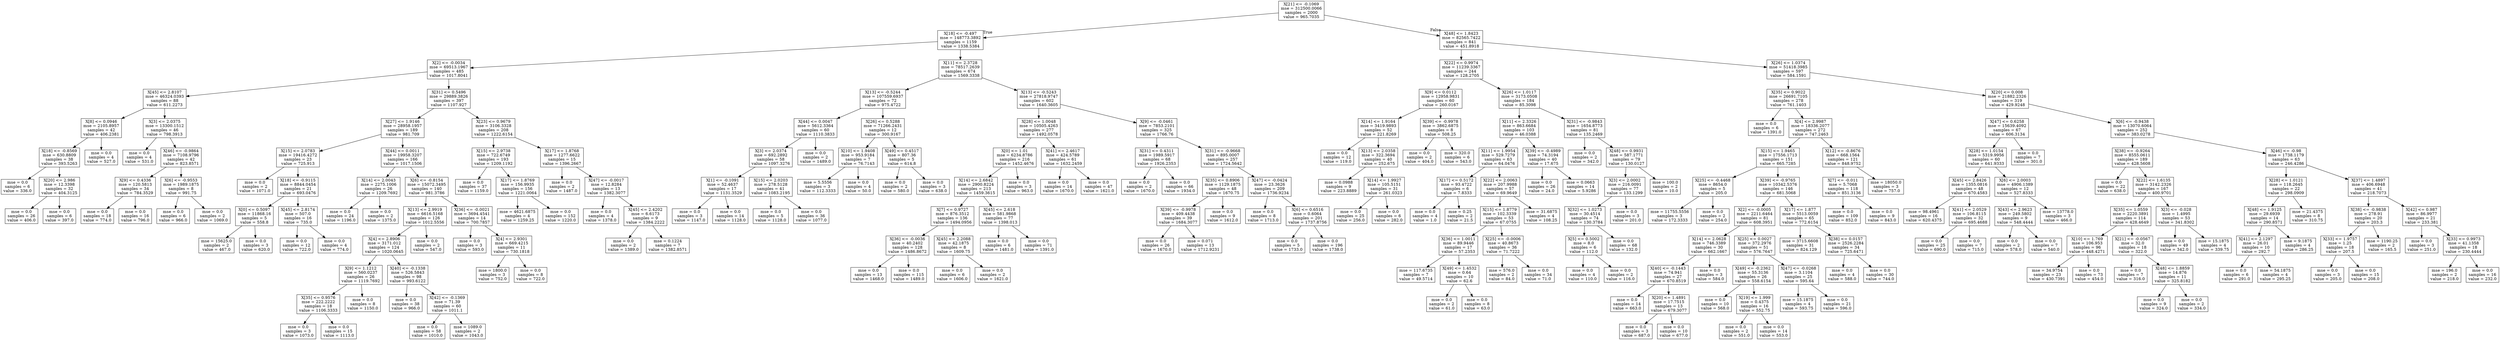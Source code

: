 digraph Tree {
node [shape=box] ;
0 [label="X[21] <= -0.1069\nmse = 312500.0066\nsamples = 2000\nvalue = 965.7035"] ;
1 [label="X[18] <= -0.497\nmse = 148773.3892\nsamples = 1159\nvalue = 1338.5384"] ;
0 -> 1 [labeldistance=2.5, labelangle=45, headlabel="True"] ;
2 [label="X[2] <= -0.0034\nmse = 69513.1967\nsamples = 485\nvalue = 1017.8041"] ;
1 -> 2 ;
3 [label="X[45] <= 2.8107\nmse = 46324.0393\nsamples = 88\nvalue = 611.2273"] ;
2 -> 3 ;
4 [label="X[8] <= 0.0946\nmse = 2105.8957\nsamples = 42\nvalue = 406.2381"] ;
3 -> 4 ;
5 [label="X[18] <= -0.8569\nmse = 630.8809\nsamples = 38\nvalue = 393.5263"] ;
4 -> 5 ;
6 [label="mse = 0.0\nsamples = 6\nvalue = 336.0"] ;
5 -> 6 ;
7 [label="X[20] <= 2.986\nmse = 12.3398\nsamples = 32\nvalue = 404.3125"] ;
5 -> 7 ;
8 [label="mse = 0.0\nsamples = 26\nvalue = 406.0"] ;
7 -> 8 ;
9 [label="mse = 0.0\nsamples = 6\nvalue = 397.0"] ;
7 -> 9 ;
10 [label="mse = 0.0\nsamples = 4\nvalue = 527.0"] ;
4 -> 10 ;
11 [label="X[3] <= 2.0375\nmse = 13300.1512\nsamples = 46\nvalue = 798.3913"] ;
3 -> 11 ;
12 [label="mse = 0.0\nsamples = 4\nvalue = 531.0"] ;
11 -> 12 ;
13 [label="X[46] <= -0.9864\nmse = 7108.9796\nsamples = 42\nvalue = 823.8571"] ;
11 -> 13 ;
14 [label="X[9] <= 0.4336\nmse = 120.5813\nsamples = 34\nvalue = 784.3529"] ;
13 -> 14 ;
15 [label="mse = 0.0\nsamples = 18\nvalue = 774.0"] ;
14 -> 15 ;
16 [label="mse = 0.0\nsamples = 16\nvalue = 796.0"] ;
14 -> 16 ;
17 [label="X[6] <= -0.9553\nmse = 1989.1875\nsamples = 8\nvalue = 991.75"] ;
13 -> 17 ;
18 [label="mse = 0.0\nsamples = 6\nvalue = 966.0"] ;
17 -> 18 ;
19 [label="mse = 0.0\nsamples = 2\nvalue = 1069.0"] ;
17 -> 19 ;
20 [label="X[31] <= 0.5496\nmse = 29889.3826\nsamples = 397\nvalue = 1107.927"] ;
2 -> 20 ;
21 [label="X[27] <= 1.9146\nmse = 28958.1957\nsamples = 189\nvalue = 981.709"] ;
20 -> 21 ;
22 [label="X[15] <= 2.0783\nmse = 19416.4272\nsamples = 23\nvalue = 725.913"] ;
21 -> 22 ;
23 [label="mse = 0.0\nsamples = 2\nvalue = 1071.0"] ;
22 -> 23 ;
24 [label="X[18] <= -0.9115\nmse = 8844.0454\nsamples = 21\nvalue = 693.0476"] ;
22 -> 24 ;
25 [label="X[0] <= 0.5097\nmse = 11868.16\nsamples = 5\nvalue = 558.8"] ;
24 -> 25 ;
26 [label="mse = 15625.0\nsamples = 2\nvalue = 467.0"] ;
25 -> 26 ;
27 [label="mse = 0.0\nsamples = 3\nvalue = 620.0"] ;
25 -> 27 ;
28 [label="X[45] <= 2.8174\nmse = 507.0\nsamples = 16\nvalue = 735.0"] ;
24 -> 28 ;
29 [label="mse = 0.0\nsamples = 12\nvalue = 722.0"] ;
28 -> 29 ;
30 [label="mse = 0.0\nsamples = 4\nvalue = 774.0"] ;
28 -> 30 ;
31 [label="X[44] <= 0.0011\nmse = 19958.3207\nsamples = 166\nvalue = 1017.1506"] ;
21 -> 31 ;
32 [label="X[14] <= 2.0043\nmse = 2275.1006\nsamples = 26\nvalue = 1209.7692"] ;
31 -> 32 ;
33 [label="mse = 0.0\nsamples = 24\nvalue = 1196.0"] ;
32 -> 33 ;
34 [label="mse = 0.0\nsamples = 2\nvalue = 1375.0"] ;
32 -> 34 ;
35 [label="X[6] <= -0.8154\nmse = 15072.3495\nsamples = 140\nvalue = 981.3786"] ;
31 -> 35 ;
36 [label="X[13] <= 2.9919\nmse = 6616.5168\nsamples = 126\nvalue = 1012.5556"] ;
35 -> 36 ;
37 [label="X[4] <= 2.8906\nmse = 3171.012\nsamples = 124\nvalue = 1020.0645"] ;
36 -> 37 ;
38 [label="X[9] <= 1.1212\nmse = 560.0237\nsamples = 26\nvalue = 1119.7692"] ;
37 -> 38 ;
39 [label="X[35] <= 0.9576\nmse = 222.2222\nsamples = 18\nvalue = 1106.3333"] ;
38 -> 39 ;
40 [label="mse = 0.0\nsamples = 3\nvalue = 1073.0"] ;
39 -> 40 ;
41 [label="mse = 0.0\nsamples = 15\nvalue = 1113.0"] ;
39 -> 41 ;
42 [label="mse = 0.0\nsamples = 8\nvalue = 1150.0"] ;
38 -> 42 ;
43 [label="X[40] <= -0.1338\nmse = 526.5843\nsamples = 98\nvalue = 993.6122"] ;
37 -> 43 ;
44 [label="mse = 0.0\nsamples = 38\nvalue = 966.0"] ;
43 -> 44 ;
45 [label="X[42] <= -0.1369\nmse = 71.39\nsamples = 60\nvalue = 1011.1"] ;
43 -> 45 ;
46 [label="mse = 0.0\nsamples = 58\nvalue = 1010.0"] ;
45 -> 46 ;
47 [label="mse = 1089.0\nsamples = 2\nvalue = 1043.0"] ;
45 -> 47 ;
48 [label="mse = 0.0\nsamples = 2\nvalue = 547.0"] ;
36 -> 48 ;
49 [label="X[36] <= -0.0021\nmse = 3694.4541\nsamples = 14\nvalue = 700.7857"] ;
35 -> 49 ;
50 [label="mse = 0.0\nsamples = 3\nvalue = 593.0"] ;
49 -> 50 ;
51 [label="X[4] <= 2.9301\nmse = 669.4215\nsamples = 11\nvalue = 730.1818"] ;
49 -> 51 ;
52 [label="mse = 1800.0\nsamples = 3\nvalue = 752.0"] ;
51 -> 52 ;
53 [label="mse = 0.0\nsamples = 8\nvalue = 722.0"] ;
51 -> 53 ;
54 [label="X[23] <= 0.9679\nmse = 3106.3328\nsamples = 208\nvalue = 1222.6154"] ;
20 -> 54 ;
55 [label="X[15] <= 2.9738\nmse = 722.6749\nsamples = 193\nvalue = 1209.1192"] ;
54 -> 55 ;
56 [label="mse = 0.0\nsamples = 37\nvalue = 1159.0"] ;
55 -> 56 ;
57 [label="X[17] <= 1.8769\nmse = 156.9935\nsamples = 156\nvalue = 1221.0064"] ;
55 -> 57 ;
58 [label="mse = 4621.6875\nsamples = 4\nvalue = 1259.25"] ;
57 -> 58 ;
59 [label="mse = 0.0\nsamples = 152\nvalue = 1220.0"] ;
57 -> 59 ;
60 [label="X[17] <= 1.8768\nmse = 1277.6622\nsamples = 15\nvalue = 1396.2667"] ;
54 -> 60 ;
61 [label="mse = 0.0\nsamples = 2\nvalue = 1487.0"] ;
60 -> 61 ;
62 [label="X[47] <= -0.0017\nmse = 12.8284\nsamples = 13\nvalue = 1382.3077"] ;
60 -> 62 ;
63 [label="mse = 0.0\nsamples = 4\nvalue = 1378.0"] ;
62 -> 63 ;
64 [label="X[45] <= 2.4202\nmse = 6.6173\nsamples = 9\nvalue = 1384.2222"] ;
62 -> 64 ;
65 [label="mse = 0.0\nsamples = 2\nvalue = 1389.0"] ;
64 -> 65 ;
66 [label="mse = 0.1224\nsamples = 7\nvalue = 1382.8571"] ;
64 -> 66 ;
67 [label="X[11] <= 2.3728\nmse = 78517.2639\nsamples = 674\nvalue = 1569.3338"] ;
1 -> 67 ;
68 [label="X[13] <= -0.5244\nmse = 107559.6937\nsamples = 72\nvalue = 975.4722"] ;
67 -> 68 ;
69 [label="X[44] <= 0.0047\nmse = 5612.3364\nsamples = 60\nvalue = 1110.3833"] ;
68 -> 69 ;
70 [label="X[3] <= 2.0374\nmse = 692.2892\nsamples = 58\nvalue = 1097.3276"] ;
69 -> 70 ;
71 [label="X[1] <= -0.1091\nmse = 52.4637\nsamples = 17\nvalue = 1131.3529"] ;
70 -> 71 ;
72 [label="mse = 0.0\nsamples = 3\nvalue = 1147.0"] ;
71 -> 72 ;
73 [label="mse = 0.0\nsamples = 14\nvalue = 1128.0"] ;
71 -> 73 ;
74 [label="X[15] <= 2.0203\nmse = 278.5128\nsamples = 41\nvalue = 1083.2195"] ;
70 -> 74 ;
75 [label="mse = 0.0\nsamples = 5\nvalue = 1128.0"] ;
74 -> 75 ;
76 [label="mse = 0.0\nsamples = 36\nvalue = 1077.0"] ;
74 -> 76 ;
77 [label="mse = 0.0\nsamples = 2\nvalue = 1489.0"] ;
69 -> 77 ;
78 [label="X[26] <= 0.5288\nmse = 71266.2431\nsamples = 12\nvalue = 300.9167"] ;
68 -> 78 ;
79 [label="X[10] <= 1.9408\nmse = 953.9184\nsamples = 7\nvalue = 76.7143"] ;
78 -> 79 ;
80 [label="mse = 5.5556\nsamples = 3\nvalue = 112.3333"] ;
79 -> 80 ;
81 [label="mse = 0.0\nsamples = 4\nvalue = 50.0"] ;
79 -> 81 ;
82 [label="X[49] <= 0.4517\nmse = 807.36\nsamples = 5\nvalue = 614.8"] ;
78 -> 82 ;
83 [label="mse = 0.0\nsamples = 2\nvalue = 580.0"] ;
82 -> 83 ;
84 [label="mse = 0.0\nsamples = 3\nvalue = 638.0"] ;
82 -> 84 ;
85 [label="X[13] <= -0.5243\nmse = 27818.9747\nsamples = 602\nvalue = 1640.3605"] ;
67 -> 85 ;
86 [label="X[28] <= 1.0048\nmse = 10505.4263\nsamples = 277\nvalue = 1492.0578"] ;
85 -> 86 ;
87 [label="X[0] <= 1.01\nmse = 6234.8786\nsamples = 216\nvalue = 1452.4676"] ;
86 -> 87 ;
88 [label="X[14] <= 2.6842\nmse = 2900.8224\nsamples = 213\nvalue = 1459.3615"] ;
87 -> 88 ;
89 [label="X[7] <= 0.9727\nmse = 876.3512\nsamples = 136\nvalue = 1494.0956"] ;
88 -> 89 ;
90 [label="X[36] <= -0.0036\nmse = 40.2402\nsamples = 128\nvalue = 1486.8672"] ;
89 -> 90 ;
91 [label="mse = 0.0\nsamples = 13\nvalue = 1468.0"] ;
90 -> 91 ;
92 [label="mse = 0.0\nsamples = 115\nvalue = 1489.0"] ;
90 -> 92 ;
93 [label="X[45] <= 2.2088\nmse = 42.1875\nsamples = 8\nvalue = 1609.75"] ;
89 -> 93 ;
94 [label="mse = 0.0\nsamples = 6\nvalue = 1606.0"] ;
93 -> 94 ;
95 [label="mse = 0.0\nsamples = 2\nvalue = 1621.0"] ;
93 -> 95 ;
96 [label="X[45] <= 2.618\nmse = 581.9868\nsamples = 77\nvalue = 1398.013"] ;
88 -> 96 ;
97 [label="mse = 0.0\nsamples = 6\nvalue = 1481.0"] ;
96 -> 97 ;
98 [label="mse = 0.0\nsamples = 71\nvalue = 1391.0"] ;
96 -> 98 ;
99 [label="mse = 0.0\nsamples = 3\nvalue = 963.0"] ;
87 -> 99 ;
100 [label="X[41] <= 2.4617\nmse = 424.5789\nsamples = 61\nvalue = 1632.2459"] ;
86 -> 100 ;
101 [label="mse = 0.0\nsamples = 14\nvalue = 1670.0"] ;
100 -> 101 ;
102 [label="mse = 0.0\nsamples = 47\nvalue = 1621.0"] ;
100 -> 102 ;
103 [label="X[9] <= -0.0461\nmse = 7853.2101\nsamples = 325\nvalue = 1766.76"] ;
85 -> 103 ;
104 [label="X[31] <= 0.4311\nmse = 1989.5917\nsamples = 68\nvalue = 1926.2353"] ;
103 -> 104 ;
105 [label="mse = 0.0\nsamples = 2\nvalue = 1670.0"] ;
104 -> 105 ;
106 [label="mse = 0.0\nsamples = 66\nvalue = 1934.0"] ;
104 -> 106 ;
107 [label="X[31] <= -0.9668\nmse = 895.0007\nsamples = 257\nvalue = 1724.5642"] ;
103 -> 107 ;
108 [label="X[35] <= 0.8906\nmse = 1129.1875\nsamples = 48\nvalue = 1670.75"] ;
107 -> 108 ;
109 [label="X[39] <= -0.9978\nmse = 409.4438\nsamples = 39\nvalue = 1684.3077"] ;
108 -> 109 ;
110 [label="mse = 0.0\nsamples = 26\nvalue = 1670.0"] ;
109 -> 110 ;
111 [label="mse = 0.071\nsamples = 13\nvalue = 1712.9231"] ;
109 -> 111 ;
112 [label="mse = 0.0\nsamples = 9\nvalue = 1612.0"] ;
108 -> 112 ;
113 [label="X[47] <= -0.0424\nmse = 23.3626\nsamples = 209\nvalue = 1736.9234"] ;
107 -> 113 ;
114 [label="mse = 0.0\nsamples = 8\nvalue = 1713.0"] ;
113 -> 114 ;
115 [label="X[6] <= 0.6516\nmse = 0.6064\nsamples = 201\nvalue = 1737.8756"] ;
113 -> 115 ;
116 [label="mse = 0.0\nsamples = 5\nvalue = 1733.0"] ;
115 -> 116 ;
117 [label="mse = 0.0\nsamples = 196\nvalue = 1738.0"] ;
115 -> 117 ;
118 [label="X[48] <= 1.8423\nmse = 82565.7422\nsamples = 841\nvalue = 451.8918"] ;
0 -> 118 [labeldistance=2.5, labelangle=-45, headlabel="False"] ;
119 [label="X[22] <= 0.9974\nmse = 11239.3367\nsamples = 244\nvalue = 128.2705"] ;
118 -> 119 ;
120 [label="X[9] <= 0.0112\nmse = 12958.9831\nsamples = 60\nvalue = 260.0167"] ;
119 -> 120 ;
121 [label="X[14] <= 1.9164\nmse = 3419.9893\nsamples = 52\nvalue = 221.8269"] ;
120 -> 121 ;
122 [label="mse = 0.0\nsamples = 12\nvalue = 119.0"] ;
121 -> 122 ;
123 [label="X[13] <= 2.0358\nmse = 322.3694\nsamples = 40\nvalue = 252.675"] ;
121 -> 123 ;
124 [label="mse = 0.0988\nsamples = 9\nvalue = 223.8889"] ;
123 -> 124 ;
125 [label="X[14] <= 1.9927\nmse = 105.5151\nsamples = 31\nvalue = 261.0323"] ;
123 -> 125 ;
126 [label="mse = 0.0\nsamples = 25\nvalue = 256.0"] ;
125 -> 126 ;
127 [label="mse = 0.0\nsamples = 6\nvalue = 282.0"] ;
125 -> 127 ;
128 [label="X[39] <= -0.9978\nmse = 3862.6875\nsamples = 8\nvalue = 508.25"] ;
120 -> 128 ;
129 [label="mse = 0.0\nsamples = 2\nvalue = 404.0"] ;
128 -> 129 ;
130 [label="mse = 320.0\nsamples = 6\nvalue = 543.0"] ;
128 -> 130 ;
131 [label="X[26] <= 1.0117\nmse = 3173.0508\nsamples = 184\nvalue = 85.3098"] ;
119 -> 131 ;
132 [label="X[11] <= 2.3326\nmse = 863.6684\nsamples = 103\nvalue = 46.0388"] ;
131 -> 132 ;
133 [label="X[11] <= 1.9954\nmse = 529.7279\nsamples = 63\nvalue = 64.0476"] ;
132 -> 133 ;
134 [label="X[17] <= 0.5172\nmse = 93.4722\nsamples = 6\nvalue = 7.8333"] ;
133 -> 134 ;
135 [label="mse = 0.0\nsamples = 4\nvalue = 1.0"] ;
134 -> 135 ;
136 [label="mse = 0.25\nsamples = 2\nvalue = 21.5"] ;
134 -> 136 ;
137 [label="X[22] <= 2.0063\nmse = 207.9988\nsamples = 57\nvalue = 69.9649"] ;
133 -> 137 ;
138 [label="X[15] <= 1.8779\nmse = 102.3339\nsamples = 53\nvalue = 67.0755"] ;
137 -> 138 ;
139 [label="X[36] <= 1.0011\nmse = 89.9446\nsamples = 17\nvalue = 57.2353"] ;
138 -> 139 ;
140 [label="mse = 117.6735\nsamples = 7\nvalue = 49.5714"] ;
139 -> 140 ;
141 [label="X[49] <= 1.4532\nmse = 0.64\nsamples = 10\nvalue = 62.6"] ;
139 -> 141 ;
142 [label="mse = 0.0\nsamples = 2\nvalue = 61.0"] ;
141 -> 142 ;
143 [label="mse = 0.0\nsamples = 8\nvalue = 63.0"] ;
141 -> 143 ;
144 [label="X[25] <= -0.0006\nmse = 40.8673\nsamples = 36\nvalue = 71.7222"] ;
138 -> 144 ;
145 [label="mse = 576.0\nsamples = 2\nvalue = 84.0"] ;
144 -> 145 ;
146 [label="mse = 0.0\nsamples = 34\nvalue = 71.0"] ;
144 -> 146 ;
147 [label="mse = 31.6875\nsamples = 4\nvalue = 108.25"] ;
137 -> 147 ;
148 [label="X[39] <= -0.4989\nmse = 74.3194\nsamples = 40\nvalue = 17.675"] ;
132 -> 148 ;
149 [label="mse = 0.0\nsamples = 26\nvalue = 24.0"] ;
148 -> 149 ;
150 [label="mse = 0.0663\nsamples = 14\nvalue = 5.9286"] ;
148 -> 150 ;
151 [label="X[31] <= -0.9843\nmse = 1654.8773\nsamples = 81\nvalue = 135.2469"] ;
131 -> 151 ;
152 [label="mse = 0.0\nsamples = 2\nvalue = 342.0"] ;
151 -> 152 ;
153 [label="X[48] <= 0.9931\nmse = 587.1771\nsamples = 79\nvalue = 130.0127"] ;
151 -> 153 ;
154 [label="X[3] <= 2.0002\nmse = 216.0091\nsamples = 77\nvalue = 133.1299"] ;
153 -> 154 ;
155 [label="X[32] <= 1.0273\nmse = 30.4514\nsamples = 74\nvalue = 130.3784"] ;
154 -> 155 ;
156 [label="X[5] <= 0.5002\nmse = 8.0\nsamples = 6\nvalue = 112.0"] ;
155 -> 156 ;
157 [label="mse = 0.0\nsamples = 4\nvalue = 110.0"] ;
156 -> 157 ;
158 [label="mse = 0.0\nsamples = 2\nvalue = 116.0"] ;
156 -> 158 ;
159 [label="mse = 0.0\nsamples = 68\nvalue = 132.0"] ;
155 -> 159 ;
160 [label="mse = 0.0\nsamples = 3\nvalue = 201.0"] ;
154 -> 160 ;
161 [label="mse = 100.0\nsamples = 2\nvalue = 10.0"] ;
153 -> 161 ;
162 [label="X[26] <= 1.0374\nmse = 51418.3985\nsamples = 597\nvalue = 584.1591"] ;
118 -> 162 ;
163 [label="X[35] <= 0.9022\nmse = 26691.7105\nsamples = 278\nvalue = 761.1403"] ;
162 -> 163 ;
164 [label="mse = 0.0\nsamples = 6\nvalue = 1391.0"] ;
163 -> 164 ;
165 [label="X[4] <= 2.9987\nmse = 18336.2077\nsamples = 272\nvalue = 747.2463"] ;
163 -> 165 ;
166 [label="X[15] <= 1.9465\nmse = 17556.1713\nsamples = 151\nvalue = 665.7285"] ;
165 -> 166 ;
167 [label="X[25] <= -0.4468\nmse = 8654.0\nsamples = 5\nvalue = 205.0"] ;
166 -> 167 ;
168 [label="mse = 11755.5556\nsamples = 3\nvalue = 172.3333"] ;
167 -> 168 ;
169 [label="mse = 0.0\nsamples = 2\nvalue = 254.0"] ;
167 -> 169 ;
170 [label="X[39] <= -0.9765\nmse = 10342.5376\nsamples = 146\nvalue = 681.5068"] ;
166 -> 170 ;
171 [label="X[2] <= -0.0005\nmse = 2211.6464\nsamples = 81\nvalue = 608.3951"] ;
170 -> 171 ;
172 [label="X[14] <= 2.0628\nmse = 746.3389\nsamples = 30\nvalue = 662.1667"] ;
171 -> 172 ;
173 [label="X[40] <= -0.1443\nmse = 74.941\nsamples = 27\nvalue = 670.8519"] ;
172 -> 173 ;
174 [label="mse = 0.0\nsamples = 14\nvalue = 663.0"] ;
173 -> 174 ;
175 [label="X[20] <= 1.4891\nmse = 17.7515\nsamples = 13\nvalue = 679.3077"] ;
173 -> 175 ;
176 [label="mse = 0.0\nsamples = 3\nvalue = 687.0"] ;
175 -> 176 ;
177 [label="mse = 0.0\nsamples = 10\nvalue = 677.0"] ;
175 -> 177 ;
178 [label="mse = 0.0\nsamples = 3\nvalue = 584.0"] ;
172 -> 178 ;
179 [label="X[25] <= 0.0027\nmse = 372.2976\nsamples = 51\nvalue = 576.7647"] ;
171 -> 179 ;
180 [label="X[49] <= -0.2362\nmse = 55.3136\nsamples = 26\nvalue = 558.6154"] ;
179 -> 180 ;
181 [label="mse = 0.0\nsamples = 10\nvalue = 568.0"] ;
180 -> 181 ;
182 [label="X[19] <= 1.999\nmse = 0.4375\nsamples = 16\nvalue = 552.75"] ;
180 -> 182 ;
183 [label="mse = 0.0\nsamples = 2\nvalue = 551.0"] ;
182 -> 183 ;
184 [label="mse = 0.0\nsamples = 14\nvalue = 553.0"] ;
182 -> 184 ;
185 [label="X[47] <= -0.0268\nmse = 3.1104\nsamples = 25\nvalue = 595.64"] ;
179 -> 185 ;
186 [label="mse = 15.1875\nsamples = 4\nvalue = 593.75"] ;
185 -> 186 ;
187 [label="mse = 0.0\nsamples = 21\nvalue = 596.0"] ;
185 -> 187 ;
188 [label="X[17] <= 1.877\nmse = 5513.0059\nsamples = 65\nvalue = 772.6154"] ;
170 -> 188 ;
189 [label="mse = 3715.6608\nsamples = 31\nvalue = 824.129"] ;
188 -> 189 ;
190 [label="X[38] <= 0.0157\nmse = 2526.2284\nsamples = 34\nvalue = 725.6471"] ;
188 -> 190 ;
191 [label="mse = 0.0\nsamples = 4\nvalue = 588.0"] ;
190 -> 191 ;
192 [label="mse = 0.0\nsamples = 30\nvalue = 744.0"] ;
190 -> 192 ;
193 [label="X[12] <= -0.8676\nmse = 668.1564\nsamples = 121\nvalue = 848.9752"] ;
165 -> 193 ;
194 [label="X[7] <= -0.011\nmse = 5.7068\nsamples = 118\nvalue = 851.3136"] ;
193 -> 194 ;
195 [label="mse = 0.0\nsamples = 109\nvalue = 852.0"] ;
194 -> 195 ;
196 [label="mse = 0.0\nsamples = 9\nvalue = 843.0"] ;
194 -> 196 ;
197 [label="mse = 18050.0\nsamples = 3\nvalue = 757.0"] ;
193 -> 197 ;
198 [label="X[20] <= 0.008\nmse = 21882.2326\nsamples = 319\nvalue = 429.9248"] ;
162 -> 198 ;
199 [label="X[47] <= 0.6258\nmse = 15639.4092\nsamples = 67\nvalue = 606.3134"] ;
198 -> 199 ;
200 [label="X[28] <= 1.0154\nmse = 5319.9956\nsamples = 60\nvalue = 641.9333"] ;
199 -> 200 ;
201 [label="X[45] <= 2.8426\nmse = 1355.0816\nsamples = 48\nvalue = 670.4583"] ;
200 -> 201 ;
202 [label="mse = 98.4961\nsamples = 16\nvalue = 620.4375"] ;
201 -> 202 ;
203 [label="X[41] <= 2.0529\nmse = 106.8115\nsamples = 32\nvalue = 695.4688"] ;
201 -> 203 ;
204 [label="mse = 0.0\nsamples = 25\nvalue = 690.0"] ;
203 -> 204 ;
205 [label="mse = 0.0\nsamples = 7\nvalue = 715.0"] ;
203 -> 205 ;
206 [label="X[6] <= 2.0003\nmse = 4906.1389\nsamples = 12\nvalue = 527.8333"] ;
200 -> 206 ;
207 [label="X[43] <= 2.9623\nmse = 249.5802\nsamples = 9\nvalue = 548.4444"] ;
206 -> 207 ;
208 [label="mse = 0.0\nsamples = 2\nvalue = 578.0"] ;
207 -> 208 ;
209 [label="mse = 0.0\nsamples = 7\nvalue = 540.0"] ;
207 -> 209 ;
210 [label="mse = 13778.0\nsamples = 3\nvalue = 466.0"] ;
206 -> 210 ;
211 [label="mse = 0.0\nsamples = 7\nvalue = 301.0"] ;
199 -> 211 ;
212 [label="X[6] <= -0.9438\nmse = 13070.6064\nsamples = 252\nvalue = 383.0278"] ;
198 -> 212 ;
213 [label="X[38] <= -0.9264\nmse = 8555.0611\nsamples = 189\nvalue = 428.5608"] ;
212 -> 213 ;
214 [label="mse = 0.0\nsamples = 22\nvalue = 638.0"] ;
213 -> 214 ;
215 [label="X[22] <= 1.6135\nmse = 3142.2326\nsamples = 167\nvalue = 400.9701"] ;
213 -> 215 ;
216 [label="X[35] <= 1.0559\nmse = 2220.3891\nsamples = 114\nvalue = 428.4649"] ;
215 -> 216 ;
217 [label="X[10] <= 1.769\nmse = 106.953\nsamples = 96\nvalue = 448.4271"] ;
216 -> 217 ;
218 [label="mse = 34.9754\nsamples = 23\nvalue = 430.7391"] ;
217 -> 218 ;
219 [label="mse = 0.0\nsamples = 73\nvalue = 454.0"] ;
217 -> 219 ;
220 [label="X[21] <= -0.0567\nmse = 32.0\nsamples = 18\nvalue = 322.0"] ;
216 -> 220 ;
221 [label="mse = 0.0\nsamples = 7\nvalue = 316.0"] ;
220 -> 221 ;
222 [label="X[48] <= 1.8859\nmse = 14.876\nsamples = 11\nvalue = 325.8182"] ;
220 -> 222 ;
223 [label="mse = 0.0\nsamples = 9\nvalue = 324.0"] ;
222 -> 223 ;
224 [label="mse = 0.0\nsamples = 2\nvalue = 334.0"] ;
222 -> 224 ;
225 [label="X[3] <= -0.028\nmse = 1.4995\nsamples = 53\nvalue = 341.8302"] ;
215 -> 225 ;
226 [label="mse = 0.0\nsamples = 49\nvalue = 342.0"] ;
225 -> 226 ;
227 [label="mse = 15.1875\nsamples = 4\nvalue = 339.75"] ;
225 -> 227 ;
228 [label="X[46] <= -0.98\nmse = 1738.1179\nsamples = 63\nvalue = 246.4286"] ;
212 -> 228 ;
229 [label="X[28] <= 1.0121\nmse = 118.2645\nsamples = 22\nvalue = 298.0909"] ;
228 -> 229 ;
230 [label="X[48] <= 1.9125\nmse = 29.6939\nsamples = 14\nvalue = 290.8571"] ;
229 -> 230 ;
231 [label="X[41] <= 2.1297\nmse = 26.01\nsamples = 10\nvalue = 292.7"] ;
230 -> 231 ;
232 [label="mse = 0.0\nsamples = 6\nvalue = 291.0"] ;
231 -> 232 ;
233 [label="mse = 54.1875\nsamples = 4\nvalue = 295.25"] ;
231 -> 233 ;
234 [label="mse = 9.1875\nsamples = 4\nvalue = 286.25"] ;
230 -> 234 ;
235 [label="mse = 21.4375\nsamples = 8\nvalue = 310.75"] ;
229 -> 235 ;
236 [label="X[37] <= 1.4897\nmse = 406.6948\nsamples = 41\nvalue = 218.7073"] ;
228 -> 236 ;
237 [label="X[38] <= -0.9838\nmse = 278.91\nsamples = 20\nvalue = 203.3"] ;
236 -> 237 ;
238 [label="X[33] <= 1.9757\nmse = 1.25\nsamples = 18\nvalue = 207.5"] ;
237 -> 238 ;
239 [label="mse = 0.0\nsamples = 3\nvalue = 205.0"] ;
238 -> 239 ;
240 [label="mse = 0.0\nsamples = 15\nvalue = 208.0"] ;
238 -> 240 ;
241 [label="mse = 1190.25\nsamples = 2\nvalue = 165.5"] ;
237 -> 241 ;
242 [label="X[42] <= 0.987\nmse = 86.9977\nsamples = 21\nvalue = 233.381"] ;
236 -> 242 ;
243 [label="mse = 0.0\nsamples = 3\nvalue = 251.0"] ;
242 -> 243 ;
244 [label="X[33] <= 0.9973\nmse = 41.1358\nsamples = 18\nvalue = 230.4444"] ;
242 -> 244 ;
245 [label="mse = 196.0\nsamples = 2\nvalue = 218.0"] ;
244 -> 245 ;
246 [label="mse = 0.0\nsamples = 16\nvalue = 232.0"] ;
244 -> 246 ;
}